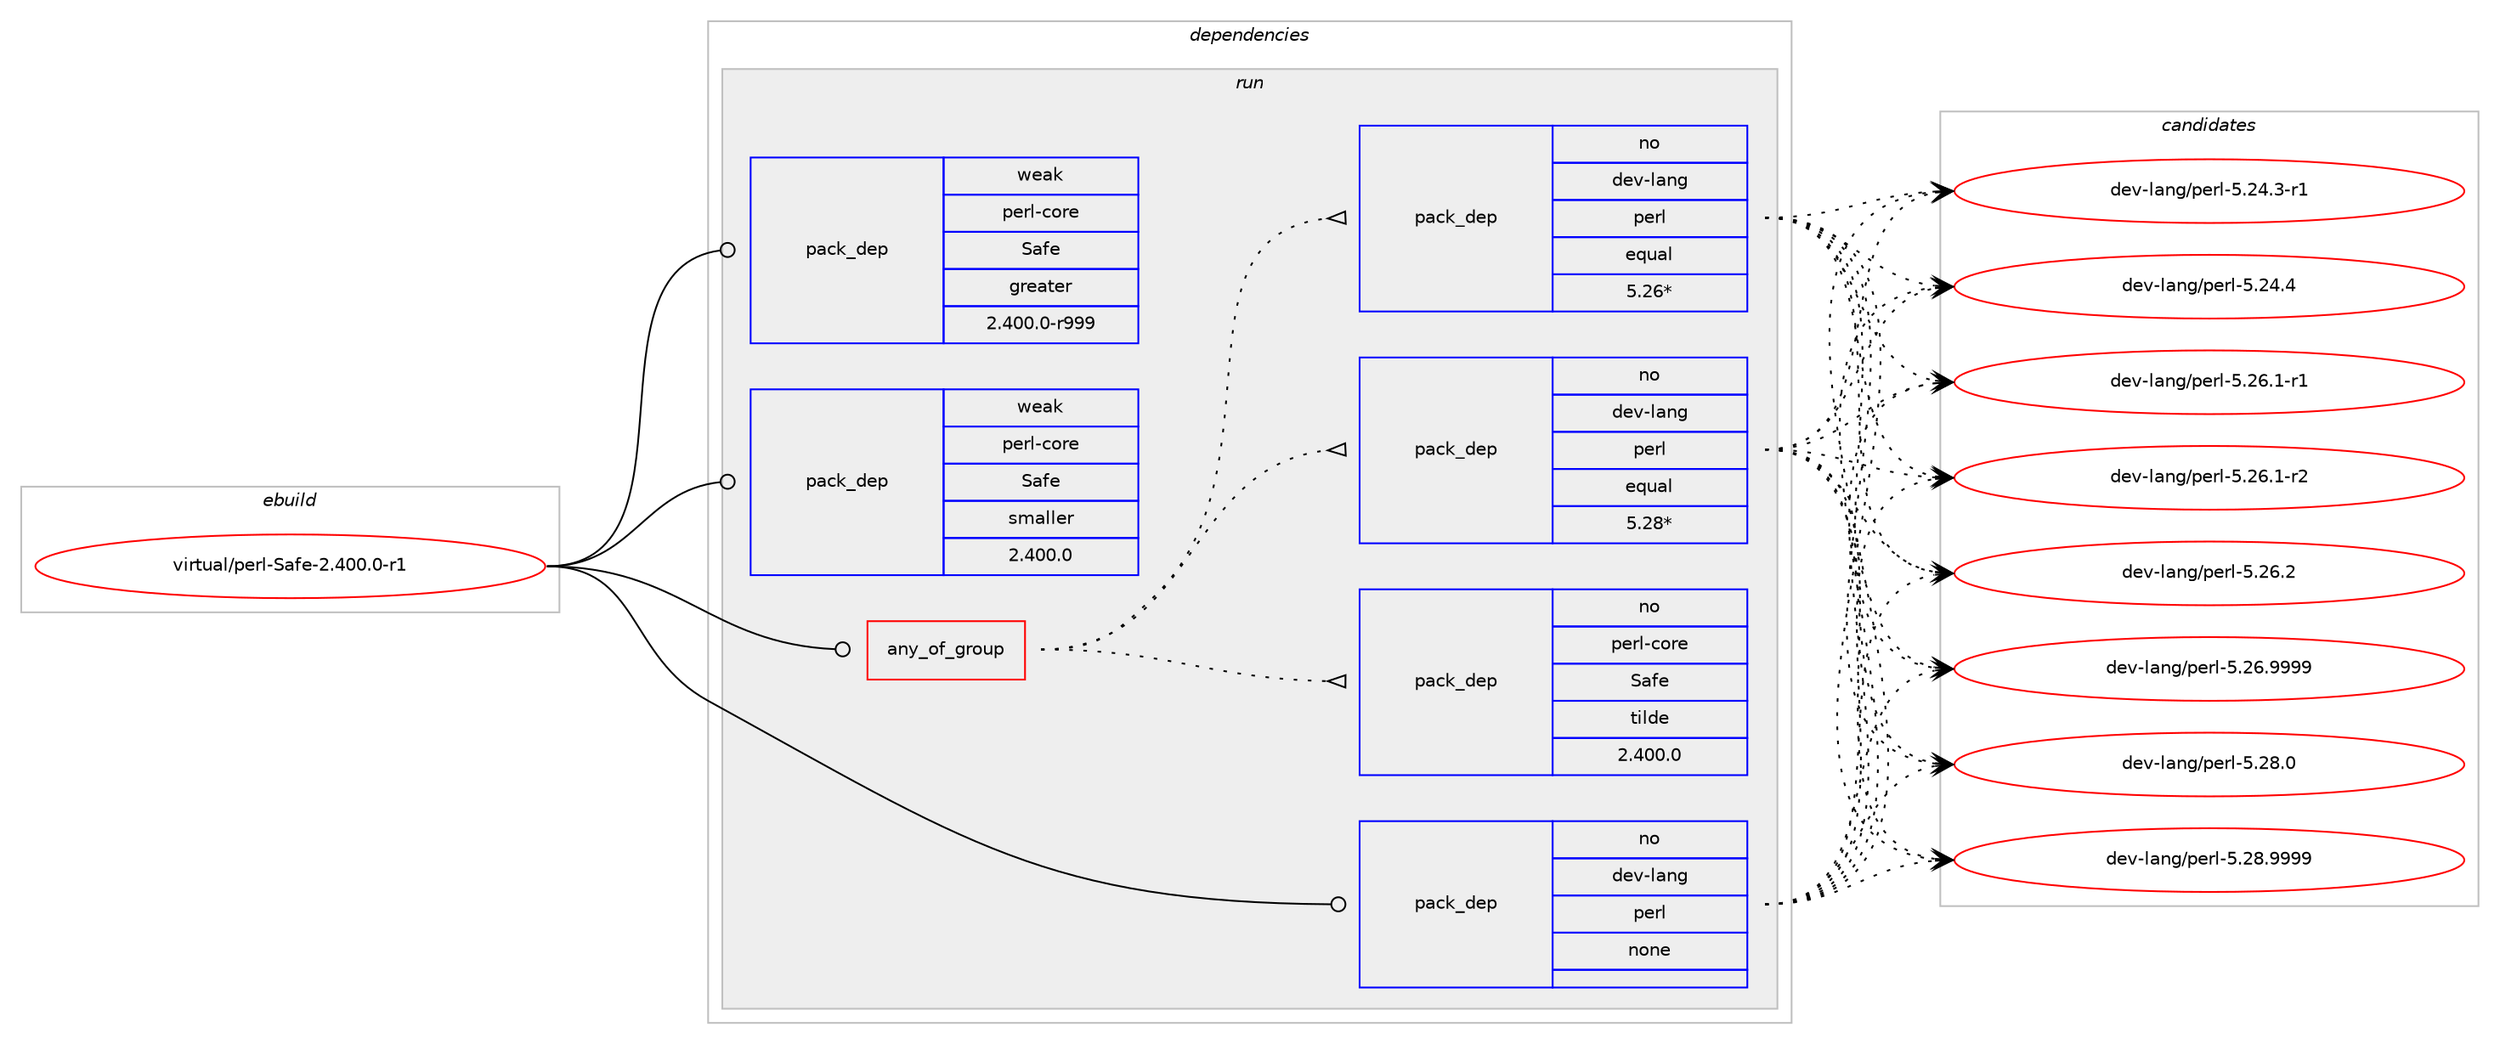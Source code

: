 digraph prolog {

# *************
# Graph options
# *************

newrank=true;
concentrate=true;
compound=true;
graph [rankdir=LR,fontname=Helvetica,fontsize=10,ranksep=1.5];#, ranksep=2.5, nodesep=0.2];
edge  [arrowhead=vee];
node  [fontname=Helvetica,fontsize=10];

# **********
# The ebuild
# **********

subgraph cluster_leftcol {
color=gray;
rank=same;
label=<<i>ebuild</i>>;
id [label="virtual/perl-Safe-2.400.0-r1", color=red, width=4, href="../virtual/perl-Safe-2.400.0-r1.svg"];
}

# ****************
# The dependencies
# ****************

subgraph cluster_midcol {
color=gray;
label=<<i>dependencies</i>>;
subgraph cluster_compile {
fillcolor="#eeeeee";
style=filled;
label=<<i>compile</i>>;
}
subgraph cluster_compileandrun {
fillcolor="#eeeeee";
style=filled;
label=<<i>compile and run</i>>;
}
subgraph cluster_run {
fillcolor="#eeeeee";
style=filled;
label=<<i>run</i>>;
subgraph any101 {
dependency1959 [label=<<TABLE BORDER="0" CELLBORDER="1" CELLSPACING="0" CELLPADDING="4"><TR><TD CELLPADDING="10">any_of_group</TD></TR></TABLE>>, shape=none, color=red];subgraph pack1563 {
dependency1960 [label=<<TABLE BORDER="0" CELLBORDER="1" CELLSPACING="0" CELLPADDING="4" WIDTH="220"><TR><TD ROWSPAN="6" CELLPADDING="30">pack_dep</TD></TR><TR><TD WIDTH="110">no</TD></TR><TR><TD>dev-lang</TD></TR><TR><TD>perl</TD></TR><TR><TD>equal</TD></TR><TR><TD>5.28*</TD></TR></TABLE>>, shape=none, color=blue];
}
dependency1959:e -> dependency1960:w [weight=20,style="dotted",arrowhead="oinv"];
subgraph pack1564 {
dependency1961 [label=<<TABLE BORDER="0" CELLBORDER="1" CELLSPACING="0" CELLPADDING="4" WIDTH="220"><TR><TD ROWSPAN="6" CELLPADDING="30">pack_dep</TD></TR><TR><TD WIDTH="110">no</TD></TR><TR><TD>dev-lang</TD></TR><TR><TD>perl</TD></TR><TR><TD>equal</TD></TR><TR><TD>5.26*</TD></TR></TABLE>>, shape=none, color=blue];
}
dependency1959:e -> dependency1961:w [weight=20,style="dotted",arrowhead="oinv"];
subgraph pack1565 {
dependency1962 [label=<<TABLE BORDER="0" CELLBORDER="1" CELLSPACING="0" CELLPADDING="4" WIDTH="220"><TR><TD ROWSPAN="6" CELLPADDING="30">pack_dep</TD></TR><TR><TD WIDTH="110">no</TD></TR><TR><TD>perl-core</TD></TR><TR><TD>Safe</TD></TR><TR><TD>tilde</TD></TR><TR><TD>2.400.0</TD></TR></TABLE>>, shape=none, color=blue];
}
dependency1959:e -> dependency1962:w [weight=20,style="dotted",arrowhead="oinv"];
}
id:e -> dependency1959:w [weight=20,style="solid",arrowhead="odot"];
subgraph pack1566 {
dependency1963 [label=<<TABLE BORDER="0" CELLBORDER="1" CELLSPACING="0" CELLPADDING="4" WIDTH="220"><TR><TD ROWSPAN="6" CELLPADDING="30">pack_dep</TD></TR><TR><TD WIDTH="110">no</TD></TR><TR><TD>dev-lang</TD></TR><TR><TD>perl</TD></TR><TR><TD>none</TD></TR><TR><TD></TD></TR></TABLE>>, shape=none, color=blue];
}
id:e -> dependency1963:w [weight=20,style="solid",arrowhead="odot"];
subgraph pack1567 {
dependency1964 [label=<<TABLE BORDER="0" CELLBORDER="1" CELLSPACING="0" CELLPADDING="4" WIDTH="220"><TR><TD ROWSPAN="6" CELLPADDING="30">pack_dep</TD></TR><TR><TD WIDTH="110">weak</TD></TR><TR><TD>perl-core</TD></TR><TR><TD>Safe</TD></TR><TR><TD>greater</TD></TR><TR><TD>2.400.0-r999</TD></TR></TABLE>>, shape=none, color=blue];
}
id:e -> dependency1964:w [weight=20,style="solid",arrowhead="odot"];
subgraph pack1568 {
dependency1965 [label=<<TABLE BORDER="0" CELLBORDER="1" CELLSPACING="0" CELLPADDING="4" WIDTH="220"><TR><TD ROWSPAN="6" CELLPADDING="30">pack_dep</TD></TR><TR><TD WIDTH="110">weak</TD></TR><TR><TD>perl-core</TD></TR><TR><TD>Safe</TD></TR><TR><TD>smaller</TD></TR><TR><TD>2.400.0</TD></TR></TABLE>>, shape=none, color=blue];
}
id:e -> dependency1965:w [weight=20,style="solid",arrowhead="odot"];
}
}

# **************
# The candidates
# **************

subgraph cluster_choices {
rank=same;
color=gray;
label=<<i>candidates</i>>;

subgraph choice1563 {
color=black;
nodesep=1;
choice100101118451089711010347112101114108455346505246514511449 [label="dev-lang/perl-5.24.3-r1", color=red, width=4,href="../dev-lang/perl-5.24.3-r1.svg"];
choice10010111845108971101034711210111410845534650524652 [label="dev-lang/perl-5.24.4", color=red, width=4,href="../dev-lang/perl-5.24.4.svg"];
choice100101118451089711010347112101114108455346505446494511449 [label="dev-lang/perl-5.26.1-r1", color=red, width=4,href="../dev-lang/perl-5.26.1-r1.svg"];
choice100101118451089711010347112101114108455346505446494511450 [label="dev-lang/perl-5.26.1-r2", color=red, width=4,href="../dev-lang/perl-5.26.1-r2.svg"];
choice10010111845108971101034711210111410845534650544650 [label="dev-lang/perl-5.26.2", color=red, width=4,href="../dev-lang/perl-5.26.2.svg"];
choice10010111845108971101034711210111410845534650544657575757 [label="dev-lang/perl-5.26.9999", color=red, width=4,href="../dev-lang/perl-5.26.9999.svg"];
choice10010111845108971101034711210111410845534650564648 [label="dev-lang/perl-5.28.0", color=red, width=4,href="../dev-lang/perl-5.28.0.svg"];
choice10010111845108971101034711210111410845534650564657575757 [label="dev-lang/perl-5.28.9999", color=red, width=4,href="../dev-lang/perl-5.28.9999.svg"];
dependency1960:e -> choice100101118451089711010347112101114108455346505246514511449:w [style=dotted,weight="100"];
dependency1960:e -> choice10010111845108971101034711210111410845534650524652:w [style=dotted,weight="100"];
dependency1960:e -> choice100101118451089711010347112101114108455346505446494511449:w [style=dotted,weight="100"];
dependency1960:e -> choice100101118451089711010347112101114108455346505446494511450:w [style=dotted,weight="100"];
dependency1960:e -> choice10010111845108971101034711210111410845534650544650:w [style=dotted,weight="100"];
dependency1960:e -> choice10010111845108971101034711210111410845534650544657575757:w [style=dotted,weight="100"];
dependency1960:e -> choice10010111845108971101034711210111410845534650564648:w [style=dotted,weight="100"];
dependency1960:e -> choice10010111845108971101034711210111410845534650564657575757:w [style=dotted,weight="100"];
}
subgraph choice1564 {
color=black;
nodesep=1;
choice100101118451089711010347112101114108455346505246514511449 [label="dev-lang/perl-5.24.3-r1", color=red, width=4,href="../dev-lang/perl-5.24.3-r1.svg"];
choice10010111845108971101034711210111410845534650524652 [label="dev-lang/perl-5.24.4", color=red, width=4,href="../dev-lang/perl-5.24.4.svg"];
choice100101118451089711010347112101114108455346505446494511449 [label="dev-lang/perl-5.26.1-r1", color=red, width=4,href="../dev-lang/perl-5.26.1-r1.svg"];
choice100101118451089711010347112101114108455346505446494511450 [label="dev-lang/perl-5.26.1-r2", color=red, width=4,href="../dev-lang/perl-5.26.1-r2.svg"];
choice10010111845108971101034711210111410845534650544650 [label="dev-lang/perl-5.26.2", color=red, width=4,href="../dev-lang/perl-5.26.2.svg"];
choice10010111845108971101034711210111410845534650544657575757 [label="dev-lang/perl-5.26.9999", color=red, width=4,href="../dev-lang/perl-5.26.9999.svg"];
choice10010111845108971101034711210111410845534650564648 [label="dev-lang/perl-5.28.0", color=red, width=4,href="../dev-lang/perl-5.28.0.svg"];
choice10010111845108971101034711210111410845534650564657575757 [label="dev-lang/perl-5.28.9999", color=red, width=4,href="../dev-lang/perl-5.28.9999.svg"];
dependency1961:e -> choice100101118451089711010347112101114108455346505246514511449:w [style=dotted,weight="100"];
dependency1961:e -> choice10010111845108971101034711210111410845534650524652:w [style=dotted,weight="100"];
dependency1961:e -> choice100101118451089711010347112101114108455346505446494511449:w [style=dotted,weight="100"];
dependency1961:e -> choice100101118451089711010347112101114108455346505446494511450:w [style=dotted,weight="100"];
dependency1961:e -> choice10010111845108971101034711210111410845534650544650:w [style=dotted,weight="100"];
dependency1961:e -> choice10010111845108971101034711210111410845534650544657575757:w [style=dotted,weight="100"];
dependency1961:e -> choice10010111845108971101034711210111410845534650564648:w [style=dotted,weight="100"];
dependency1961:e -> choice10010111845108971101034711210111410845534650564657575757:w [style=dotted,weight="100"];
}
subgraph choice1565 {
color=black;
nodesep=1;
}
subgraph choice1566 {
color=black;
nodesep=1;
choice100101118451089711010347112101114108455346505246514511449 [label="dev-lang/perl-5.24.3-r1", color=red, width=4,href="../dev-lang/perl-5.24.3-r1.svg"];
choice10010111845108971101034711210111410845534650524652 [label="dev-lang/perl-5.24.4", color=red, width=4,href="../dev-lang/perl-5.24.4.svg"];
choice100101118451089711010347112101114108455346505446494511449 [label="dev-lang/perl-5.26.1-r1", color=red, width=4,href="../dev-lang/perl-5.26.1-r1.svg"];
choice100101118451089711010347112101114108455346505446494511450 [label="dev-lang/perl-5.26.1-r2", color=red, width=4,href="../dev-lang/perl-5.26.1-r2.svg"];
choice10010111845108971101034711210111410845534650544650 [label="dev-lang/perl-5.26.2", color=red, width=4,href="../dev-lang/perl-5.26.2.svg"];
choice10010111845108971101034711210111410845534650544657575757 [label="dev-lang/perl-5.26.9999", color=red, width=4,href="../dev-lang/perl-5.26.9999.svg"];
choice10010111845108971101034711210111410845534650564648 [label="dev-lang/perl-5.28.0", color=red, width=4,href="../dev-lang/perl-5.28.0.svg"];
choice10010111845108971101034711210111410845534650564657575757 [label="dev-lang/perl-5.28.9999", color=red, width=4,href="../dev-lang/perl-5.28.9999.svg"];
dependency1963:e -> choice100101118451089711010347112101114108455346505246514511449:w [style=dotted,weight="100"];
dependency1963:e -> choice10010111845108971101034711210111410845534650524652:w [style=dotted,weight="100"];
dependency1963:e -> choice100101118451089711010347112101114108455346505446494511449:w [style=dotted,weight="100"];
dependency1963:e -> choice100101118451089711010347112101114108455346505446494511450:w [style=dotted,weight="100"];
dependency1963:e -> choice10010111845108971101034711210111410845534650544650:w [style=dotted,weight="100"];
dependency1963:e -> choice10010111845108971101034711210111410845534650544657575757:w [style=dotted,weight="100"];
dependency1963:e -> choice10010111845108971101034711210111410845534650564648:w [style=dotted,weight="100"];
dependency1963:e -> choice10010111845108971101034711210111410845534650564657575757:w [style=dotted,weight="100"];
}
subgraph choice1567 {
color=black;
nodesep=1;
}
subgraph choice1568 {
color=black;
nodesep=1;
}
}

}
